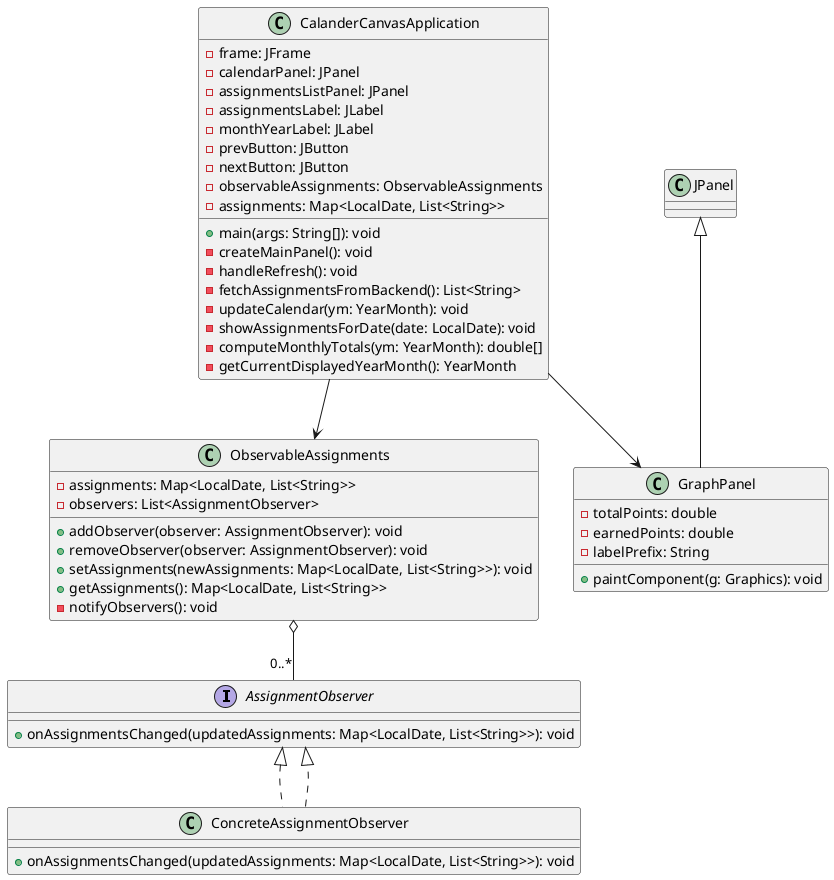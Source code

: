 @startuml

interface AssignmentObserver {
    +onAssignmentsChanged(updatedAssignments: Map<LocalDate, List<String>>): void
}

class ObservableAssignments {
    -assignments: Map<LocalDate, List<String>>
    -observers: List<AssignmentObserver>
    +addObserver(observer: AssignmentObserver): void
    +removeObserver(observer: AssignmentObserver): void
    +setAssignments(newAssignments: Map<LocalDate, List<String>>): void
    +getAssignments(): Map<LocalDate, List<String>>
    -notifyObservers(): void
}

class ConcreteAssignmentObserver implements AssignmentObserver {
    +onAssignmentsChanged(updatedAssignments: Map<LocalDate, List<String>>): void
}

class CalanderCanvasApplication {
    -frame: JFrame
    -calendarPanel: JPanel
    -assignmentsListPanel: JPanel
    -assignmentsLabel: JLabel
    -monthYearLabel: JLabel
    -prevButton: JButton
    -nextButton: JButton
    -observableAssignments: ObservableAssignments
    -assignments: Map<LocalDate, List<String>>
    +main(args: String[]): void
    -createMainPanel(): void
    -handleRefresh(): void
    -fetchAssignmentsFromBackend(): List<String>
    -updateCalendar(ym: YearMonth): void
    -showAssignmentsForDate(date: LocalDate): void
    -computeMonthlyTotals(ym: YearMonth): double[]
    -getCurrentDisplayedYearMonth(): YearMonth
}

class GraphPanel extends JPanel {
    -totalPoints: double
    -earnedPoints: double
    -labelPrefix: String
    +paintComponent(g: Graphics): void
}

ObservableAssignments o-- "0..*" AssignmentObserver
CalanderCanvasApplication --> ObservableAssignments
ConcreteAssignmentObserver ..|> AssignmentObserver
CalanderCanvasApplication --> GraphPanel

@enduml
